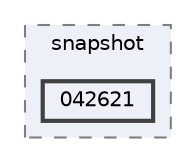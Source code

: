digraph "external/taskflow/sandbox/snapshot/042621"
{
 // LATEX_PDF_SIZE
  bgcolor="transparent";
  edge [fontname=Helvetica,fontsize=10,labelfontname=Helvetica,labelfontsize=10];
  node [fontname=Helvetica,fontsize=10,shape=box,height=0.2,width=0.4];
  compound=true
  subgraph clusterdir_f09a63299e2a7cd17a9d2e8deb1e68aa {
    graph [ bgcolor="#edf0f7", pencolor="grey50", label="snapshot", fontname=Helvetica,fontsize=10 style="filled,dashed", URL="dir_f09a63299e2a7cd17a9d2e8deb1e68aa.html",tooltip=""]
  dir_291f0e0c040e79440bd363fed7675a1f [label="042621", fillcolor="#edf0f7", color="grey25", style="filled,bold", URL="dir_291f0e0c040e79440bd363fed7675a1f.html",tooltip=""];
  }
}
